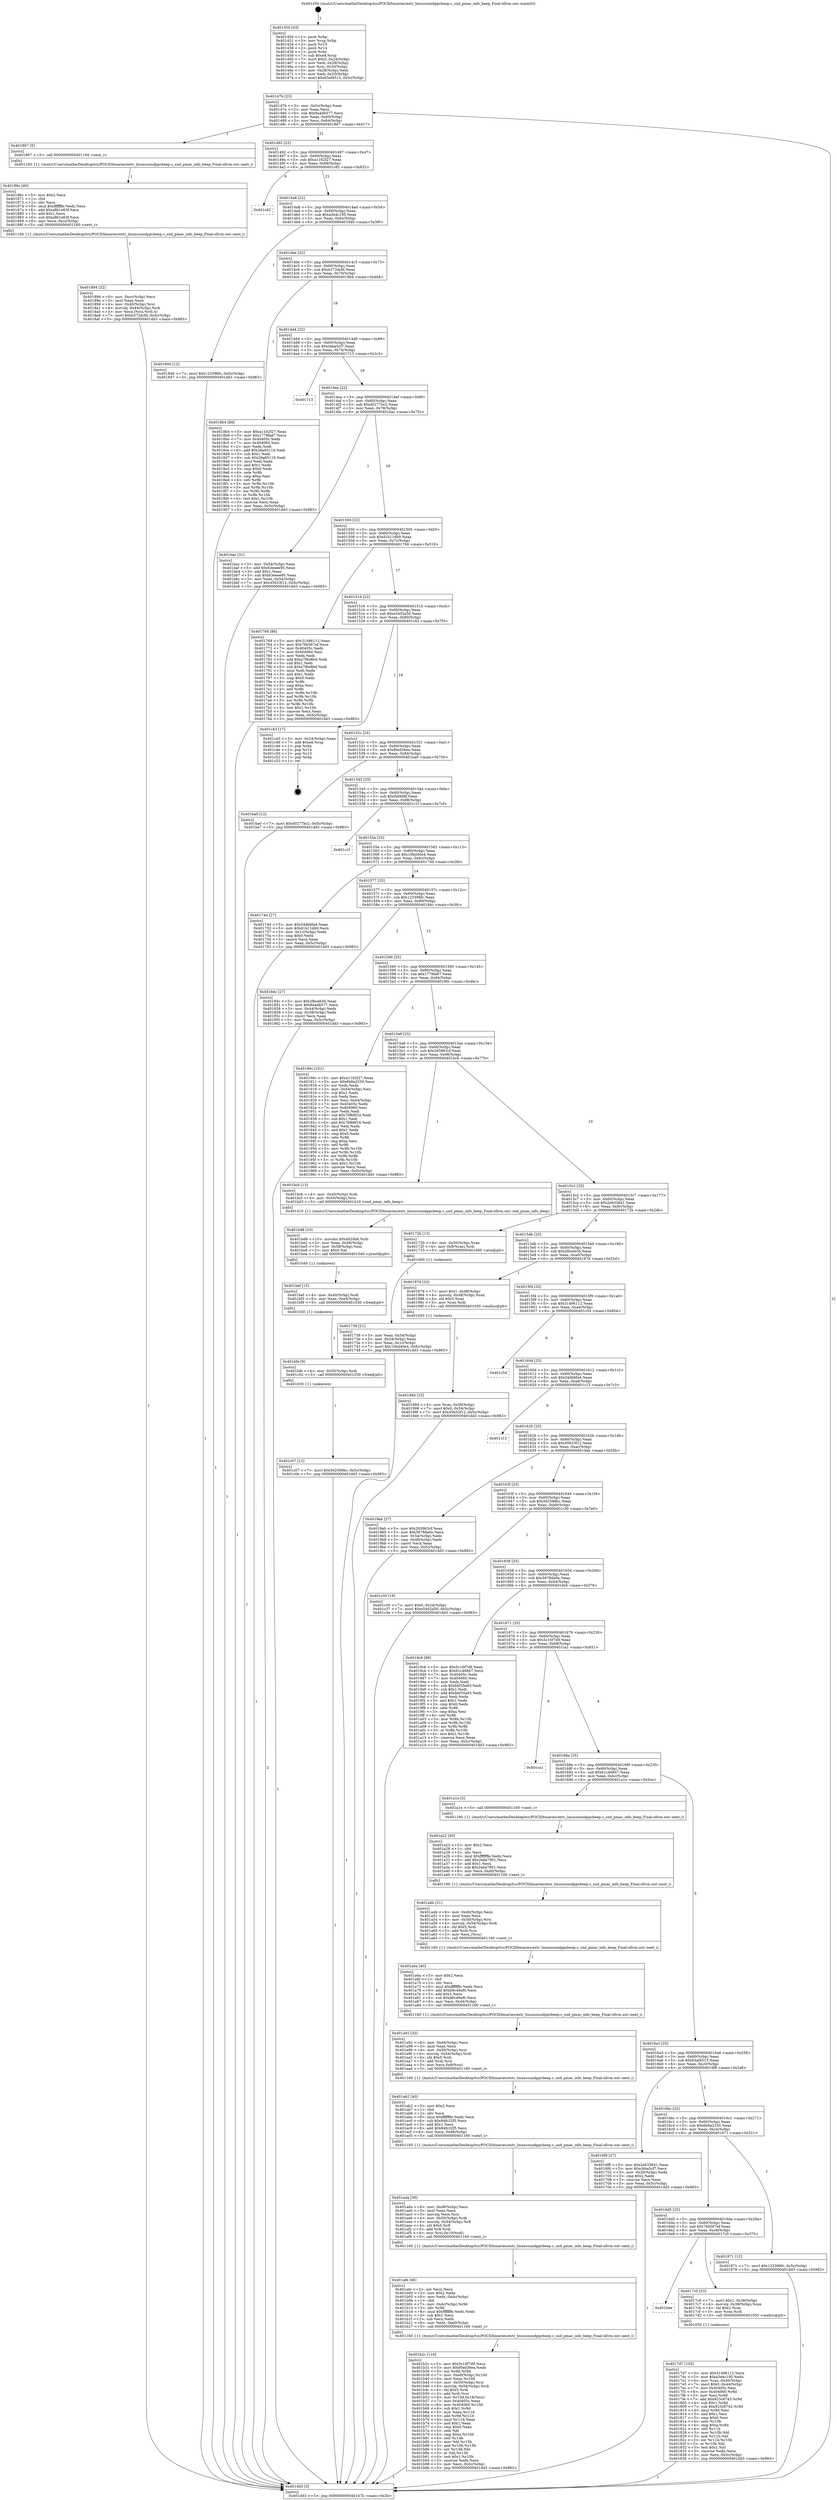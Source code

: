 digraph "0x401450" {
  label = "0x401450 (/mnt/c/Users/mathe/Desktop/tcc/POCII/binaries/extr_linuxsoundppcbeep.c_snd_pmac_info_beep_Final-ollvm.out::main(0))"
  labelloc = "t"
  node[shape=record]

  Entry [label="",width=0.3,height=0.3,shape=circle,fillcolor=black,style=filled]
  "0x40147b" [label="{
     0x40147b [23]\l
     | [instrs]\l
     &nbsp;&nbsp;0x40147b \<+3\>: mov -0x5c(%rbp),%eax\l
     &nbsp;&nbsp;0x40147e \<+2\>: mov %eax,%ecx\l
     &nbsp;&nbsp;0x401480 \<+6\>: sub $0x9a4db577,%ecx\l
     &nbsp;&nbsp;0x401486 \<+3\>: mov %eax,-0x60(%rbp)\l
     &nbsp;&nbsp;0x401489 \<+3\>: mov %ecx,-0x64(%rbp)\l
     &nbsp;&nbsp;0x40148c \<+6\>: je 0000000000401867 \<main+0x417\>\l
  }"]
  "0x401867" [label="{
     0x401867 [5]\l
     | [instrs]\l
     &nbsp;&nbsp;0x401867 \<+5\>: call 0000000000401160 \<next_i\>\l
     | [calls]\l
     &nbsp;&nbsp;0x401160 \{1\} (/mnt/c/Users/mathe/Desktop/tcc/POCII/binaries/extr_linuxsoundppcbeep.c_snd_pmac_info_beep_Final-ollvm.out::next_i)\l
  }"]
  "0x401492" [label="{
     0x401492 [22]\l
     | [instrs]\l
     &nbsp;&nbsp;0x401492 \<+5\>: jmp 0000000000401497 \<main+0x47\>\l
     &nbsp;&nbsp;0x401497 \<+3\>: mov -0x60(%rbp),%eax\l
     &nbsp;&nbsp;0x40149a \<+5\>: sub $0xa1162f27,%eax\l
     &nbsp;&nbsp;0x40149f \<+3\>: mov %eax,-0x68(%rbp)\l
     &nbsp;&nbsp;0x4014a2 \<+6\>: je 0000000000401c82 \<main+0x832\>\l
  }"]
  Exit [label="",width=0.3,height=0.3,shape=circle,fillcolor=black,style=filled,peripheries=2]
  "0x401c82" [label="{
     0x401c82\l
  }", style=dashed]
  "0x4014a8" [label="{
     0x4014a8 [22]\l
     | [instrs]\l
     &nbsp;&nbsp;0x4014a8 \<+5\>: jmp 00000000004014ad \<main+0x5d\>\l
     &nbsp;&nbsp;0x4014ad \<+3\>: mov -0x60(%rbp),%eax\l
     &nbsp;&nbsp;0x4014b0 \<+5\>: sub $0xa3e4c195,%eax\l
     &nbsp;&nbsp;0x4014b5 \<+3\>: mov %eax,-0x6c(%rbp)\l
     &nbsp;&nbsp;0x4014b8 \<+6\>: je 0000000000401840 \<main+0x3f0\>\l
  }"]
  "0x401c07" [label="{
     0x401c07 [12]\l
     | [instrs]\l
     &nbsp;&nbsp;0x401c07 \<+7\>: movl $0x562568bc,-0x5c(%rbp)\l
     &nbsp;&nbsp;0x401c0e \<+5\>: jmp 0000000000401dd3 \<main+0x983\>\l
  }"]
  "0x401840" [label="{
     0x401840 [12]\l
     | [instrs]\l
     &nbsp;&nbsp;0x401840 \<+7\>: movl $0x123396fc,-0x5c(%rbp)\l
     &nbsp;&nbsp;0x401847 \<+5\>: jmp 0000000000401dd3 \<main+0x983\>\l
  }"]
  "0x4014be" [label="{
     0x4014be [22]\l
     | [instrs]\l
     &nbsp;&nbsp;0x4014be \<+5\>: jmp 00000000004014c3 \<main+0x73\>\l
     &nbsp;&nbsp;0x4014c3 \<+3\>: mov -0x60(%rbp),%eax\l
     &nbsp;&nbsp;0x4014c6 \<+5\>: sub $0xb372dcfd,%eax\l
     &nbsp;&nbsp;0x4014cb \<+3\>: mov %eax,-0x70(%rbp)\l
     &nbsp;&nbsp;0x4014ce \<+6\>: je 00000000004018b4 \<main+0x464\>\l
  }"]
  "0x401bfe" [label="{
     0x401bfe [9]\l
     | [instrs]\l
     &nbsp;&nbsp;0x401bfe \<+4\>: mov -0x50(%rbp),%rdi\l
     &nbsp;&nbsp;0x401c02 \<+5\>: call 0000000000401030 \<free@plt\>\l
     | [calls]\l
     &nbsp;&nbsp;0x401030 \{1\} (unknown)\l
  }"]
  "0x4018b4" [label="{
     0x4018b4 [88]\l
     | [instrs]\l
     &nbsp;&nbsp;0x4018b4 \<+5\>: mov $0xa1162f27,%eax\l
     &nbsp;&nbsp;0x4018b9 \<+5\>: mov $0x1778fa67,%ecx\l
     &nbsp;&nbsp;0x4018be \<+7\>: mov 0x40405c,%edx\l
     &nbsp;&nbsp;0x4018c5 \<+7\>: mov 0x404060,%esi\l
     &nbsp;&nbsp;0x4018cc \<+2\>: mov %edx,%edi\l
     &nbsp;&nbsp;0x4018ce \<+6\>: add $0x28a65119,%edi\l
     &nbsp;&nbsp;0x4018d4 \<+3\>: sub $0x1,%edi\l
     &nbsp;&nbsp;0x4018d7 \<+6\>: sub $0x28a65119,%edi\l
     &nbsp;&nbsp;0x4018dd \<+3\>: imul %edi,%edx\l
     &nbsp;&nbsp;0x4018e0 \<+3\>: and $0x1,%edx\l
     &nbsp;&nbsp;0x4018e3 \<+3\>: cmp $0x0,%edx\l
     &nbsp;&nbsp;0x4018e6 \<+4\>: sete %r8b\l
     &nbsp;&nbsp;0x4018ea \<+3\>: cmp $0xa,%esi\l
     &nbsp;&nbsp;0x4018ed \<+4\>: setl %r9b\l
     &nbsp;&nbsp;0x4018f1 \<+3\>: mov %r8b,%r10b\l
     &nbsp;&nbsp;0x4018f4 \<+3\>: and %r9b,%r10b\l
     &nbsp;&nbsp;0x4018f7 \<+3\>: xor %r9b,%r8b\l
     &nbsp;&nbsp;0x4018fa \<+3\>: or %r8b,%r10b\l
     &nbsp;&nbsp;0x4018fd \<+4\>: test $0x1,%r10b\l
     &nbsp;&nbsp;0x401901 \<+3\>: cmovne %ecx,%eax\l
     &nbsp;&nbsp;0x401904 \<+3\>: mov %eax,-0x5c(%rbp)\l
     &nbsp;&nbsp;0x401907 \<+5\>: jmp 0000000000401dd3 \<main+0x983\>\l
  }"]
  "0x4014d4" [label="{
     0x4014d4 [22]\l
     | [instrs]\l
     &nbsp;&nbsp;0x4014d4 \<+5\>: jmp 00000000004014d9 \<main+0x89\>\l
     &nbsp;&nbsp;0x4014d9 \<+3\>: mov -0x60(%rbp),%eax\l
     &nbsp;&nbsp;0x4014dc \<+5\>: sub $0xcbba5cf7,%eax\l
     &nbsp;&nbsp;0x4014e1 \<+3\>: mov %eax,-0x74(%rbp)\l
     &nbsp;&nbsp;0x4014e4 \<+6\>: je 0000000000401713 \<main+0x2c3\>\l
  }"]
  "0x401bef" [label="{
     0x401bef [15]\l
     | [instrs]\l
     &nbsp;&nbsp;0x401bef \<+4\>: mov -0x40(%rbp),%rdi\l
     &nbsp;&nbsp;0x401bf3 \<+6\>: mov %eax,-0xe4(%rbp)\l
     &nbsp;&nbsp;0x401bf9 \<+5\>: call 0000000000401030 \<free@plt\>\l
     | [calls]\l
     &nbsp;&nbsp;0x401030 \{1\} (unknown)\l
  }"]
  "0x401713" [label="{
     0x401713\l
  }", style=dashed]
  "0x4014ea" [label="{
     0x4014ea [22]\l
     | [instrs]\l
     &nbsp;&nbsp;0x4014ea \<+5\>: jmp 00000000004014ef \<main+0x9f\>\l
     &nbsp;&nbsp;0x4014ef \<+3\>: mov -0x60(%rbp),%eax\l
     &nbsp;&nbsp;0x4014f2 \<+5\>: sub $0xd0277bc2,%eax\l
     &nbsp;&nbsp;0x4014f7 \<+3\>: mov %eax,-0x78(%rbp)\l
     &nbsp;&nbsp;0x4014fa \<+6\>: je 0000000000401bac \<main+0x75c\>\l
  }"]
  "0x401bd8" [label="{
     0x401bd8 [23]\l
     | [instrs]\l
     &nbsp;&nbsp;0x401bd8 \<+10\>: movabs $0x4020b6,%rdi\l
     &nbsp;&nbsp;0x401be2 \<+3\>: mov %eax,-0x58(%rbp)\l
     &nbsp;&nbsp;0x401be5 \<+3\>: mov -0x58(%rbp),%esi\l
     &nbsp;&nbsp;0x401be8 \<+2\>: mov $0x0,%al\l
     &nbsp;&nbsp;0x401bea \<+5\>: call 0000000000401040 \<printf@plt\>\l
     | [calls]\l
     &nbsp;&nbsp;0x401040 \{1\} (unknown)\l
  }"]
  "0x401bac" [label="{
     0x401bac [31]\l
     | [instrs]\l
     &nbsp;&nbsp;0x401bac \<+3\>: mov -0x54(%rbp),%eax\l
     &nbsp;&nbsp;0x401baf \<+5\>: add $0x63eeee95,%eax\l
     &nbsp;&nbsp;0x401bb4 \<+3\>: add $0x1,%eax\l
     &nbsp;&nbsp;0x401bb7 \<+5\>: sub $0x63eeee95,%eax\l
     &nbsp;&nbsp;0x401bbc \<+3\>: mov %eax,-0x54(%rbp)\l
     &nbsp;&nbsp;0x401bbf \<+7\>: movl $0x45633f12,-0x5c(%rbp)\l
     &nbsp;&nbsp;0x401bc6 \<+5\>: jmp 0000000000401dd3 \<main+0x983\>\l
  }"]
  "0x401500" [label="{
     0x401500 [22]\l
     | [instrs]\l
     &nbsp;&nbsp;0x401500 \<+5\>: jmp 0000000000401505 \<main+0xb5\>\l
     &nbsp;&nbsp;0x401505 \<+3\>: mov -0x60(%rbp),%eax\l
     &nbsp;&nbsp;0x401508 \<+5\>: sub $0xd1b11db9,%eax\l
     &nbsp;&nbsp;0x40150d \<+3\>: mov %eax,-0x7c(%rbp)\l
     &nbsp;&nbsp;0x401510 \<+6\>: je 0000000000401768 \<main+0x318\>\l
  }"]
  "0x401b2c" [label="{
     0x401b2c [116]\l
     | [instrs]\l
     &nbsp;&nbsp;0x401b2c \<+5\>: mov $0x5c16f7d9,%ecx\l
     &nbsp;&nbsp;0x401b31 \<+5\>: mov $0xf0ed36ea,%edx\l
     &nbsp;&nbsp;0x401b36 \<+3\>: xor %r9d,%r9d\l
     &nbsp;&nbsp;0x401b39 \<+7\>: mov -0xe0(%rbp),%r10d\l
     &nbsp;&nbsp;0x401b40 \<+4\>: imul %eax,%r10d\l
     &nbsp;&nbsp;0x401b44 \<+4\>: mov -0x50(%rbp),%rsi\l
     &nbsp;&nbsp;0x401b48 \<+4\>: movslq -0x54(%rbp),%rdi\l
     &nbsp;&nbsp;0x401b4c \<+4\>: shl $0x5,%rdi\l
     &nbsp;&nbsp;0x401b50 \<+3\>: add %rdi,%rsi\l
     &nbsp;&nbsp;0x401b53 \<+4\>: mov %r10d,0x18(%rsi)\l
     &nbsp;&nbsp;0x401b57 \<+7\>: mov 0x40405c,%eax\l
     &nbsp;&nbsp;0x401b5e \<+8\>: mov 0x404060,%r10d\l
     &nbsp;&nbsp;0x401b66 \<+4\>: sub $0x1,%r9d\l
     &nbsp;&nbsp;0x401b6a \<+3\>: mov %eax,%r11d\l
     &nbsp;&nbsp;0x401b6d \<+3\>: add %r9d,%r11d\l
     &nbsp;&nbsp;0x401b70 \<+4\>: imul %r11d,%eax\l
     &nbsp;&nbsp;0x401b74 \<+3\>: and $0x1,%eax\l
     &nbsp;&nbsp;0x401b77 \<+3\>: cmp $0x0,%eax\l
     &nbsp;&nbsp;0x401b7a \<+3\>: sete %bl\l
     &nbsp;&nbsp;0x401b7d \<+4\>: cmp $0xa,%r10d\l
     &nbsp;&nbsp;0x401b81 \<+4\>: setl %r14b\l
     &nbsp;&nbsp;0x401b85 \<+3\>: mov %bl,%r15b\l
     &nbsp;&nbsp;0x401b88 \<+3\>: and %r14b,%r15b\l
     &nbsp;&nbsp;0x401b8b \<+3\>: xor %r14b,%bl\l
     &nbsp;&nbsp;0x401b8e \<+3\>: or %bl,%r15b\l
     &nbsp;&nbsp;0x401b91 \<+4\>: test $0x1,%r15b\l
     &nbsp;&nbsp;0x401b95 \<+3\>: cmovne %edx,%ecx\l
     &nbsp;&nbsp;0x401b98 \<+3\>: mov %ecx,-0x5c(%rbp)\l
     &nbsp;&nbsp;0x401b9b \<+5\>: jmp 0000000000401dd3 \<main+0x983\>\l
  }"]
  "0x401768" [label="{
     0x401768 [88]\l
     | [instrs]\l
     &nbsp;&nbsp;0x401768 \<+5\>: mov $0x31496112,%eax\l
     &nbsp;&nbsp;0x40176d \<+5\>: mov $0x76b567ef,%ecx\l
     &nbsp;&nbsp;0x401772 \<+7\>: mov 0x40405c,%edx\l
     &nbsp;&nbsp;0x401779 \<+7\>: mov 0x404060,%esi\l
     &nbsp;&nbsp;0x401780 \<+2\>: mov %edx,%edi\l
     &nbsp;&nbsp;0x401782 \<+6\>: add $0xa7f6e8bd,%edi\l
     &nbsp;&nbsp;0x401788 \<+3\>: sub $0x1,%edi\l
     &nbsp;&nbsp;0x40178b \<+6\>: sub $0xa7f6e8bd,%edi\l
     &nbsp;&nbsp;0x401791 \<+3\>: imul %edi,%edx\l
     &nbsp;&nbsp;0x401794 \<+3\>: and $0x1,%edx\l
     &nbsp;&nbsp;0x401797 \<+3\>: cmp $0x0,%edx\l
     &nbsp;&nbsp;0x40179a \<+4\>: sete %r8b\l
     &nbsp;&nbsp;0x40179e \<+3\>: cmp $0xa,%esi\l
     &nbsp;&nbsp;0x4017a1 \<+4\>: setl %r9b\l
     &nbsp;&nbsp;0x4017a5 \<+3\>: mov %r8b,%r10b\l
     &nbsp;&nbsp;0x4017a8 \<+3\>: and %r9b,%r10b\l
     &nbsp;&nbsp;0x4017ab \<+3\>: xor %r9b,%r8b\l
     &nbsp;&nbsp;0x4017ae \<+3\>: or %r8b,%r10b\l
     &nbsp;&nbsp;0x4017b1 \<+4\>: test $0x1,%r10b\l
     &nbsp;&nbsp;0x4017b5 \<+3\>: cmovne %ecx,%eax\l
     &nbsp;&nbsp;0x4017b8 \<+3\>: mov %eax,-0x5c(%rbp)\l
     &nbsp;&nbsp;0x4017bb \<+5\>: jmp 0000000000401dd3 \<main+0x983\>\l
  }"]
  "0x401516" [label="{
     0x401516 [22]\l
     | [instrs]\l
     &nbsp;&nbsp;0x401516 \<+5\>: jmp 000000000040151b \<main+0xcb\>\l
     &nbsp;&nbsp;0x40151b \<+3\>: mov -0x60(%rbp),%eax\l
     &nbsp;&nbsp;0x40151e \<+5\>: sub $0xe5402a50,%eax\l
     &nbsp;&nbsp;0x401523 \<+3\>: mov %eax,-0x80(%rbp)\l
     &nbsp;&nbsp;0x401526 \<+6\>: je 0000000000401c43 \<main+0x7f3\>\l
  }"]
  "0x401afe" [label="{
     0x401afe [46]\l
     | [instrs]\l
     &nbsp;&nbsp;0x401afe \<+2\>: xor %ecx,%ecx\l
     &nbsp;&nbsp;0x401b00 \<+5\>: mov $0x2,%edx\l
     &nbsp;&nbsp;0x401b05 \<+6\>: mov %edx,-0xdc(%rbp)\l
     &nbsp;&nbsp;0x401b0b \<+1\>: cltd\l
     &nbsp;&nbsp;0x401b0c \<+7\>: mov -0xdc(%rbp),%r9d\l
     &nbsp;&nbsp;0x401b13 \<+3\>: idiv %r9d\l
     &nbsp;&nbsp;0x401b16 \<+6\>: imul $0xfffffffe,%edx,%edx\l
     &nbsp;&nbsp;0x401b1c \<+3\>: sub $0x1,%ecx\l
     &nbsp;&nbsp;0x401b1f \<+2\>: sub %ecx,%edx\l
     &nbsp;&nbsp;0x401b21 \<+6\>: mov %edx,-0xe0(%rbp)\l
     &nbsp;&nbsp;0x401b27 \<+5\>: call 0000000000401160 \<next_i\>\l
     | [calls]\l
     &nbsp;&nbsp;0x401160 \{1\} (/mnt/c/Users/mathe/Desktop/tcc/POCII/binaries/extr_linuxsoundppcbeep.c_snd_pmac_info_beep_Final-ollvm.out::next_i)\l
  }"]
  "0x401c43" [label="{
     0x401c43 [17]\l
     | [instrs]\l
     &nbsp;&nbsp;0x401c43 \<+3\>: mov -0x24(%rbp),%eax\l
     &nbsp;&nbsp;0x401c46 \<+7\>: add $0xe8,%rsp\l
     &nbsp;&nbsp;0x401c4d \<+1\>: pop %rbx\l
     &nbsp;&nbsp;0x401c4e \<+2\>: pop %r14\l
     &nbsp;&nbsp;0x401c50 \<+2\>: pop %r15\l
     &nbsp;&nbsp;0x401c52 \<+1\>: pop %rbp\l
     &nbsp;&nbsp;0x401c53 \<+1\>: ret\l
  }"]
  "0x40152c" [label="{
     0x40152c [25]\l
     | [instrs]\l
     &nbsp;&nbsp;0x40152c \<+5\>: jmp 0000000000401531 \<main+0xe1\>\l
     &nbsp;&nbsp;0x401531 \<+3\>: mov -0x60(%rbp),%eax\l
     &nbsp;&nbsp;0x401534 \<+5\>: sub $0xf0ed36ea,%eax\l
     &nbsp;&nbsp;0x401539 \<+6\>: mov %eax,-0x84(%rbp)\l
     &nbsp;&nbsp;0x40153f \<+6\>: je 0000000000401ba0 \<main+0x750\>\l
  }"]
  "0x401ada" [label="{
     0x401ada [36]\l
     | [instrs]\l
     &nbsp;&nbsp;0x401ada \<+6\>: mov -0xd8(%rbp),%ecx\l
     &nbsp;&nbsp;0x401ae0 \<+3\>: imul %eax,%ecx\l
     &nbsp;&nbsp;0x401ae3 \<+3\>: movslq %ecx,%rsi\l
     &nbsp;&nbsp;0x401ae6 \<+4\>: mov -0x50(%rbp),%rdi\l
     &nbsp;&nbsp;0x401aea \<+4\>: movslq -0x54(%rbp),%r8\l
     &nbsp;&nbsp;0x401aee \<+4\>: shl $0x5,%r8\l
     &nbsp;&nbsp;0x401af2 \<+3\>: add %r8,%rdi\l
     &nbsp;&nbsp;0x401af5 \<+4\>: mov %rsi,0x10(%rdi)\l
     &nbsp;&nbsp;0x401af9 \<+5\>: call 0000000000401160 \<next_i\>\l
     | [calls]\l
     &nbsp;&nbsp;0x401160 \{1\} (/mnt/c/Users/mathe/Desktop/tcc/POCII/binaries/extr_linuxsoundppcbeep.c_snd_pmac_info_beep_Final-ollvm.out::next_i)\l
  }"]
  "0x401ba0" [label="{
     0x401ba0 [12]\l
     | [instrs]\l
     &nbsp;&nbsp;0x401ba0 \<+7\>: movl $0xd0277bc2,-0x5c(%rbp)\l
     &nbsp;&nbsp;0x401ba7 \<+5\>: jmp 0000000000401dd3 \<main+0x983\>\l
  }"]
  "0x401545" [label="{
     0x401545 [25]\l
     | [instrs]\l
     &nbsp;&nbsp;0x401545 \<+5\>: jmp 000000000040154a \<main+0xfa\>\l
     &nbsp;&nbsp;0x40154a \<+3\>: mov -0x60(%rbp),%eax\l
     &nbsp;&nbsp;0x40154d \<+5\>: sub $0xfb6fd8f,%eax\l
     &nbsp;&nbsp;0x401552 \<+6\>: mov %eax,-0x88(%rbp)\l
     &nbsp;&nbsp;0x401558 \<+6\>: je 0000000000401c1f \<main+0x7cf\>\l
  }"]
  "0x401ab2" [label="{
     0x401ab2 [40]\l
     | [instrs]\l
     &nbsp;&nbsp;0x401ab2 \<+5\>: mov $0x2,%ecx\l
     &nbsp;&nbsp;0x401ab7 \<+1\>: cltd\l
     &nbsp;&nbsp;0x401ab8 \<+2\>: idiv %ecx\l
     &nbsp;&nbsp;0x401aba \<+6\>: imul $0xfffffffe,%edx,%ecx\l
     &nbsp;&nbsp;0x401ac0 \<+6\>: sub $0x84fc32f5,%ecx\l
     &nbsp;&nbsp;0x401ac6 \<+3\>: add $0x1,%ecx\l
     &nbsp;&nbsp;0x401ac9 \<+6\>: add $0x84fc32f5,%ecx\l
     &nbsp;&nbsp;0x401acf \<+6\>: mov %ecx,-0xd8(%rbp)\l
     &nbsp;&nbsp;0x401ad5 \<+5\>: call 0000000000401160 \<next_i\>\l
     | [calls]\l
     &nbsp;&nbsp;0x401160 \{1\} (/mnt/c/Users/mathe/Desktop/tcc/POCII/binaries/extr_linuxsoundppcbeep.c_snd_pmac_info_beep_Final-ollvm.out::next_i)\l
  }"]
  "0x401c1f" [label="{
     0x401c1f\l
  }", style=dashed]
  "0x40155e" [label="{
     0x40155e [25]\l
     | [instrs]\l
     &nbsp;&nbsp;0x40155e \<+5\>: jmp 0000000000401563 \<main+0x113\>\l
     &nbsp;&nbsp;0x401563 \<+3\>: mov -0x60(%rbp),%eax\l
     &nbsp;&nbsp;0x401566 \<+5\>: sub $0x10bd40e4,%eax\l
     &nbsp;&nbsp;0x40156b \<+6\>: mov %eax,-0x8c(%rbp)\l
     &nbsp;&nbsp;0x401571 \<+6\>: je 000000000040174d \<main+0x2fd\>\l
  }"]
  "0x401a92" [label="{
     0x401a92 [32]\l
     | [instrs]\l
     &nbsp;&nbsp;0x401a92 \<+6\>: mov -0xd4(%rbp),%ecx\l
     &nbsp;&nbsp;0x401a98 \<+3\>: imul %eax,%ecx\l
     &nbsp;&nbsp;0x401a9b \<+4\>: mov -0x50(%rbp),%rsi\l
     &nbsp;&nbsp;0x401a9f \<+4\>: movslq -0x54(%rbp),%rdi\l
     &nbsp;&nbsp;0x401aa3 \<+4\>: shl $0x5,%rdi\l
     &nbsp;&nbsp;0x401aa7 \<+3\>: add %rdi,%rsi\l
     &nbsp;&nbsp;0x401aaa \<+3\>: mov %ecx,0x8(%rsi)\l
     &nbsp;&nbsp;0x401aad \<+5\>: call 0000000000401160 \<next_i\>\l
     | [calls]\l
     &nbsp;&nbsp;0x401160 \{1\} (/mnt/c/Users/mathe/Desktop/tcc/POCII/binaries/extr_linuxsoundppcbeep.c_snd_pmac_info_beep_Final-ollvm.out::next_i)\l
  }"]
  "0x40174d" [label="{
     0x40174d [27]\l
     | [instrs]\l
     &nbsp;&nbsp;0x40174d \<+5\>: mov $0x34db6fa4,%eax\l
     &nbsp;&nbsp;0x401752 \<+5\>: mov $0xd1b11db9,%ecx\l
     &nbsp;&nbsp;0x401757 \<+3\>: mov -0x1c(%rbp),%edx\l
     &nbsp;&nbsp;0x40175a \<+3\>: cmp $0x0,%edx\l
     &nbsp;&nbsp;0x40175d \<+3\>: cmove %ecx,%eax\l
     &nbsp;&nbsp;0x401760 \<+3\>: mov %eax,-0x5c(%rbp)\l
     &nbsp;&nbsp;0x401763 \<+5\>: jmp 0000000000401dd3 \<main+0x983\>\l
  }"]
  "0x401577" [label="{
     0x401577 [25]\l
     | [instrs]\l
     &nbsp;&nbsp;0x401577 \<+5\>: jmp 000000000040157c \<main+0x12c\>\l
     &nbsp;&nbsp;0x40157c \<+3\>: mov -0x60(%rbp),%eax\l
     &nbsp;&nbsp;0x40157f \<+5\>: sub $0x123396fc,%eax\l
     &nbsp;&nbsp;0x401584 \<+6\>: mov %eax,-0x90(%rbp)\l
     &nbsp;&nbsp;0x40158a \<+6\>: je 000000000040184c \<main+0x3fc\>\l
  }"]
  "0x401a6a" [label="{
     0x401a6a [40]\l
     | [instrs]\l
     &nbsp;&nbsp;0x401a6a \<+5\>: mov $0x2,%ecx\l
     &nbsp;&nbsp;0x401a6f \<+1\>: cltd\l
     &nbsp;&nbsp;0x401a70 \<+2\>: idiv %ecx\l
     &nbsp;&nbsp;0x401a72 \<+6\>: imul $0xfffffffe,%edx,%ecx\l
     &nbsp;&nbsp;0x401a78 \<+6\>: add $0xb6c49af0,%ecx\l
     &nbsp;&nbsp;0x401a7e \<+3\>: add $0x1,%ecx\l
     &nbsp;&nbsp;0x401a81 \<+6\>: sub $0xb6c49af0,%ecx\l
     &nbsp;&nbsp;0x401a87 \<+6\>: mov %ecx,-0xd4(%rbp)\l
     &nbsp;&nbsp;0x401a8d \<+5\>: call 0000000000401160 \<next_i\>\l
     | [calls]\l
     &nbsp;&nbsp;0x401160 \{1\} (/mnt/c/Users/mathe/Desktop/tcc/POCII/binaries/extr_linuxsoundppcbeep.c_snd_pmac_info_beep_Final-ollvm.out::next_i)\l
  }"]
  "0x40184c" [label="{
     0x40184c [27]\l
     | [instrs]\l
     &nbsp;&nbsp;0x40184c \<+5\>: mov $0x2fbceb56,%eax\l
     &nbsp;&nbsp;0x401851 \<+5\>: mov $0x9a4db577,%ecx\l
     &nbsp;&nbsp;0x401856 \<+3\>: mov -0x44(%rbp),%edx\l
     &nbsp;&nbsp;0x401859 \<+3\>: cmp -0x38(%rbp),%edx\l
     &nbsp;&nbsp;0x40185c \<+3\>: cmovl %ecx,%eax\l
     &nbsp;&nbsp;0x40185f \<+3\>: mov %eax,-0x5c(%rbp)\l
     &nbsp;&nbsp;0x401862 \<+5\>: jmp 0000000000401dd3 \<main+0x983\>\l
  }"]
  "0x401590" [label="{
     0x401590 [25]\l
     | [instrs]\l
     &nbsp;&nbsp;0x401590 \<+5\>: jmp 0000000000401595 \<main+0x145\>\l
     &nbsp;&nbsp;0x401595 \<+3\>: mov -0x60(%rbp),%eax\l
     &nbsp;&nbsp;0x401598 \<+5\>: sub $0x1778fa67,%eax\l
     &nbsp;&nbsp;0x40159d \<+6\>: mov %eax,-0x94(%rbp)\l
     &nbsp;&nbsp;0x4015a3 \<+6\>: je 000000000040190c \<main+0x4bc\>\l
  }"]
  "0x401a4b" [label="{
     0x401a4b [31]\l
     | [instrs]\l
     &nbsp;&nbsp;0x401a4b \<+6\>: mov -0xd0(%rbp),%ecx\l
     &nbsp;&nbsp;0x401a51 \<+3\>: imul %eax,%ecx\l
     &nbsp;&nbsp;0x401a54 \<+4\>: mov -0x50(%rbp),%rsi\l
     &nbsp;&nbsp;0x401a58 \<+4\>: movslq -0x54(%rbp),%rdi\l
     &nbsp;&nbsp;0x401a5c \<+4\>: shl $0x5,%rdi\l
     &nbsp;&nbsp;0x401a60 \<+3\>: add %rdi,%rsi\l
     &nbsp;&nbsp;0x401a63 \<+2\>: mov %ecx,(%rsi)\l
     &nbsp;&nbsp;0x401a65 \<+5\>: call 0000000000401160 \<next_i\>\l
     | [calls]\l
     &nbsp;&nbsp;0x401160 \{1\} (/mnt/c/Users/mathe/Desktop/tcc/POCII/binaries/extr_linuxsoundppcbeep.c_snd_pmac_info_beep_Final-ollvm.out::next_i)\l
  }"]
  "0x40190c" [label="{
     0x40190c [101]\l
     | [instrs]\l
     &nbsp;&nbsp;0x40190c \<+5\>: mov $0xa1162f27,%eax\l
     &nbsp;&nbsp;0x401911 \<+5\>: mov $0x6b8a2330,%ecx\l
     &nbsp;&nbsp;0x401916 \<+2\>: xor %edx,%edx\l
     &nbsp;&nbsp;0x401918 \<+3\>: mov -0x44(%rbp),%esi\l
     &nbsp;&nbsp;0x40191b \<+3\>: sub $0x1,%edx\l
     &nbsp;&nbsp;0x40191e \<+2\>: sub %edx,%esi\l
     &nbsp;&nbsp;0x401920 \<+3\>: mov %esi,-0x44(%rbp)\l
     &nbsp;&nbsp;0x401923 \<+7\>: mov 0x40405c,%edx\l
     &nbsp;&nbsp;0x40192a \<+7\>: mov 0x404060,%esi\l
     &nbsp;&nbsp;0x401931 \<+2\>: mov %edx,%edi\l
     &nbsp;&nbsp;0x401933 \<+6\>: sub $0x76f68f16,%edi\l
     &nbsp;&nbsp;0x401939 \<+3\>: sub $0x1,%edi\l
     &nbsp;&nbsp;0x40193c \<+6\>: add $0x76f68f16,%edi\l
     &nbsp;&nbsp;0x401942 \<+3\>: imul %edi,%edx\l
     &nbsp;&nbsp;0x401945 \<+3\>: and $0x1,%edx\l
     &nbsp;&nbsp;0x401948 \<+3\>: cmp $0x0,%edx\l
     &nbsp;&nbsp;0x40194b \<+4\>: sete %r8b\l
     &nbsp;&nbsp;0x40194f \<+3\>: cmp $0xa,%esi\l
     &nbsp;&nbsp;0x401952 \<+4\>: setl %r9b\l
     &nbsp;&nbsp;0x401956 \<+3\>: mov %r8b,%r10b\l
     &nbsp;&nbsp;0x401959 \<+3\>: and %r9b,%r10b\l
     &nbsp;&nbsp;0x40195c \<+3\>: xor %r9b,%r8b\l
     &nbsp;&nbsp;0x40195f \<+3\>: or %r8b,%r10b\l
     &nbsp;&nbsp;0x401962 \<+4\>: test $0x1,%r10b\l
     &nbsp;&nbsp;0x401966 \<+3\>: cmovne %ecx,%eax\l
     &nbsp;&nbsp;0x401969 \<+3\>: mov %eax,-0x5c(%rbp)\l
     &nbsp;&nbsp;0x40196c \<+5\>: jmp 0000000000401dd3 \<main+0x983\>\l
  }"]
  "0x4015a9" [label="{
     0x4015a9 [25]\l
     | [instrs]\l
     &nbsp;&nbsp;0x4015a9 \<+5\>: jmp 00000000004015ae \<main+0x15e\>\l
     &nbsp;&nbsp;0x4015ae \<+3\>: mov -0x60(%rbp),%eax\l
     &nbsp;&nbsp;0x4015b1 \<+5\>: sub $0x263963cf,%eax\l
     &nbsp;&nbsp;0x4015b6 \<+6\>: mov %eax,-0x98(%rbp)\l
     &nbsp;&nbsp;0x4015bc \<+6\>: je 0000000000401bcb \<main+0x77b\>\l
  }"]
  "0x401a23" [label="{
     0x401a23 [40]\l
     | [instrs]\l
     &nbsp;&nbsp;0x401a23 \<+5\>: mov $0x2,%ecx\l
     &nbsp;&nbsp;0x401a28 \<+1\>: cltd\l
     &nbsp;&nbsp;0x401a29 \<+2\>: idiv %ecx\l
     &nbsp;&nbsp;0x401a2b \<+6\>: imul $0xfffffffe,%edx,%ecx\l
     &nbsp;&nbsp;0x401a31 \<+6\>: add $0x2eda7901,%ecx\l
     &nbsp;&nbsp;0x401a37 \<+3\>: add $0x1,%ecx\l
     &nbsp;&nbsp;0x401a3a \<+6\>: sub $0x2eda7901,%ecx\l
     &nbsp;&nbsp;0x401a40 \<+6\>: mov %ecx,-0xd0(%rbp)\l
     &nbsp;&nbsp;0x401a46 \<+5\>: call 0000000000401160 \<next_i\>\l
     | [calls]\l
     &nbsp;&nbsp;0x401160 \{1\} (/mnt/c/Users/mathe/Desktop/tcc/POCII/binaries/extr_linuxsoundppcbeep.c_snd_pmac_info_beep_Final-ollvm.out::next_i)\l
  }"]
  "0x401bcb" [label="{
     0x401bcb [13]\l
     | [instrs]\l
     &nbsp;&nbsp;0x401bcb \<+4\>: mov -0x40(%rbp),%rdi\l
     &nbsp;&nbsp;0x401bcf \<+4\>: mov -0x50(%rbp),%rsi\l
     &nbsp;&nbsp;0x401bd3 \<+5\>: call 0000000000401410 \<snd_pmac_info_beep\>\l
     | [calls]\l
     &nbsp;&nbsp;0x401410 \{1\} (/mnt/c/Users/mathe/Desktop/tcc/POCII/binaries/extr_linuxsoundppcbeep.c_snd_pmac_info_beep_Final-ollvm.out::snd_pmac_info_beep)\l
  }"]
  "0x4015c2" [label="{
     0x4015c2 [25]\l
     | [instrs]\l
     &nbsp;&nbsp;0x4015c2 \<+5\>: jmp 00000000004015c7 \<main+0x177\>\l
     &nbsp;&nbsp;0x4015c7 \<+3\>: mov -0x60(%rbp),%eax\l
     &nbsp;&nbsp;0x4015ca \<+5\>: sub $0x2e633641,%eax\l
     &nbsp;&nbsp;0x4015cf \<+6\>: mov %eax,-0x9c(%rbp)\l
     &nbsp;&nbsp;0x4015d5 \<+6\>: je 000000000040172b \<main+0x2db\>\l
  }"]
  "0x401994" [label="{
     0x401994 [23]\l
     | [instrs]\l
     &nbsp;&nbsp;0x401994 \<+4\>: mov %rax,-0x50(%rbp)\l
     &nbsp;&nbsp;0x401998 \<+7\>: movl $0x0,-0x54(%rbp)\l
     &nbsp;&nbsp;0x40199f \<+7\>: movl $0x45633f12,-0x5c(%rbp)\l
     &nbsp;&nbsp;0x4019a6 \<+5\>: jmp 0000000000401dd3 \<main+0x983\>\l
  }"]
  "0x40172b" [label="{
     0x40172b [13]\l
     | [instrs]\l
     &nbsp;&nbsp;0x40172b \<+4\>: mov -0x30(%rbp),%rax\l
     &nbsp;&nbsp;0x40172f \<+4\>: mov 0x8(%rax),%rdi\l
     &nbsp;&nbsp;0x401733 \<+5\>: call 0000000000401060 \<atoi@plt\>\l
     | [calls]\l
     &nbsp;&nbsp;0x401060 \{1\} (unknown)\l
  }"]
  "0x4015db" [label="{
     0x4015db [25]\l
     | [instrs]\l
     &nbsp;&nbsp;0x4015db \<+5\>: jmp 00000000004015e0 \<main+0x190\>\l
     &nbsp;&nbsp;0x4015e0 \<+3\>: mov -0x60(%rbp),%eax\l
     &nbsp;&nbsp;0x4015e3 \<+5\>: sub $0x2fbceb56,%eax\l
     &nbsp;&nbsp;0x4015e8 \<+6\>: mov %eax,-0xa0(%rbp)\l
     &nbsp;&nbsp;0x4015ee \<+6\>: je 000000000040197d \<main+0x52d\>\l
  }"]
  "0x401894" [label="{
     0x401894 [32]\l
     | [instrs]\l
     &nbsp;&nbsp;0x401894 \<+6\>: mov -0xcc(%rbp),%ecx\l
     &nbsp;&nbsp;0x40189a \<+3\>: imul %eax,%ecx\l
     &nbsp;&nbsp;0x40189d \<+4\>: mov -0x40(%rbp),%rsi\l
     &nbsp;&nbsp;0x4018a1 \<+4\>: movslq -0x44(%rbp),%rdi\l
     &nbsp;&nbsp;0x4018a5 \<+3\>: mov %ecx,(%rsi,%rdi,4)\l
     &nbsp;&nbsp;0x4018a8 \<+7\>: movl $0xb372dcfd,-0x5c(%rbp)\l
     &nbsp;&nbsp;0x4018af \<+5\>: jmp 0000000000401dd3 \<main+0x983\>\l
  }"]
  "0x40197d" [label="{
     0x40197d [23]\l
     | [instrs]\l
     &nbsp;&nbsp;0x40197d \<+7\>: movl $0x1,-0x48(%rbp)\l
     &nbsp;&nbsp;0x401984 \<+4\>: movslq -0x48(%rbp),%rax\l
     &nbsp;&nbsp;0x401988 \<+4\>: shl $0x5,%rax\l
     &nbsp;&nbsp;0x40198c \<+3\>: mov %rax,%rdi\l
     &nbsp;&nbsp;0x40198f \<+5\>: call 0000000000401050 \<malloc@plt\>\l
     | [calls]\l
     &nbsp;&nbsp;0x401050 \{1\} (unknown)\l
  }"]
  "0x4015f4" [label="{
     0x4015f4 [25]\l
     | [instrs]\l
     &nbsp;&nbsp;0x4015f4 \<+5\>: jmp 00000000004015f9 \<main+0x1a9\>\l
     &nbsp;&nbsp;0x4015f9 \<+3\>: mov -0x60(%rbp),%eax\l
     &nbsp;&nbsp;0x4015fc \<+5\>: sub $0x31496112,%eax\l
     &nbsp;&nbsp;0x401601 \<+6\>: mov %eax,-0xa4(%rbp)\l
     &nbsp;&nbsp;0x401607 \<+6\>: je 0000000000401c54 \<main+0x804\>\l
  }"]
  "0x40186c" [label="{
     0x40186c [40]\l
     | [instrs]\l
     &nbsp;&nbsp;0x40186c \<+5\>: mov $0x2,%ecx\l
     &nbsp;&nbsp;0x401871 \<+1\>: cltd\l
     &nbsp;&nbsp;0x401872 \<+2\>: idiv %ecx\l
     &nbsp;&nbsp;0x401874 \<+6\>: imul $0xfffffffe,%edx,%ecx\l
     &nbsp;&nbsp;0x40187a \<+6\>: add $0xa8b1e63f,%ecx\l
     &nbsp;&nbsp;0x401880 \<+3\>: add $0x1,%ecx\l
     &nbsp;&nbsp;0x401883 \<+6\>: sub $0xa8b1e63f,%ecx\l
     &nbsp;&nbsp;0x401889 \<+6\>: mov %ecx,-0xcc(%rbp)\l
     &nbsp;&nbsp;0x40188f \<+5\>: call 0000000000401160 \<next_i\>\l
     | [calls]\l
     &nbsp;&nbsp;0x401160 \{1\} (/mnt/c/Users/mathe/Desktop/tcc/POCII/binaries/extr_linuxsoundppcbeep.c_snd_pmac_info_beep_Final-ollvm.out::next_i)\l
  }"]
  "0x401c54" [label="{
     0x401c54\l
  }", style=dashed]
  "0x40160d" [label="{
     0x40160d [25]\l
     | [instrs]\l
     &nbsp;&nbsp;0x40160d \<+5\>: jmp 0000000000401612 \<main+0x1c2\>\l
     &nbsp;&nbsp;0x401612 \<+3\>: mov -0x60(%rbp),%eax\l
     &nbsp;&nbsp;0x401615 \<+5\>: sub $0x34db6fa4,%eax\l
     &nbsp;&nbsp;0x40161a \<+6\>: mov %eax,-0xa8(%rbp)\l
     &nbsp;&nbsp;0x401620 \<+6\>: je 0000000000401c13 \<main+0x7c3\>\l
  }"]
  "0x4017d7" [label="{
     0x4017d7 [105]\l
     | [instrs]\l
     &nbsp;&nbsp;0x4017d7 \<+5\>: mov $0x31496112,%ecx\l
     &nbsp;&nbsp;0x4017dc \<+5\>: mov $0xa3e4c195,%edx\l
     &nbsp;&nbsp;0x4017e1 \<+4\>: mov %rax,-0x40(%rbp)\l
     &nbsp;&nbsp;0x4017e5 \<+7\>: movl $0x0,-0x44(%rbp)\l
     &nbsp;&nbsp;0x4017ec \<+7\>: mov 0x40405c,%esi\l
     &nbsp;&nbsp;0x4017f3 \<+8\>: mov 0x404060,%r8d\l
     &nbsp;&nbsp;0x4017fb \<+3\>: mov %esi,%r9d\l
     &nbsp;&nbsp;0x4017fe \<+7\>: add $0x923c8743,%r9d\l
     &nbsp;&nbsp;0x401805 \<+4\>: sub $0x1,%r9d\l
     &nbsp;&nbsp;0x401809 \<+7\>: sub $0x923c8743,%r9d\l
     &nbsp;&nbsp;0x401810 \<+4\>: imul %r9d,%esi\l
     &nbsp;&nbsp;0x401814 \<+3\>: and $0x1,%esi\l
     &nbsp;&nbsp;0x401817 \<+3\>: cmp $0x0,%esi\l
     &nbsp;&nbsp;0x40181a \<+4\>: sete %r10b\l
     &nbsp;&nbsp;0x40181e \<+4\>: cmp $0xa,%r8d\l
     &nbsp;&nbsp;0x401822 \<+4\>: setl %r11b\l
     &nbsp;&nbsp;0x401826 \<+3\>: mov %r10b,%bl\l
     &nbsp;&nbsp;0x401829 \<+3\>: and %r11b,%bl\l
     &nbsp;&nbsp;0x40182c \<+3\>: xor %r11b,%r10b\l
     &nbsp;&nbsp;0x40182f \<+3\>: or %r10b,%bl\l
     &nbsp;&nbsp;0x401832 \<+3\>: test $0x1,%bl\l
     &nbsp;&nbsp;0x401835 \<+3\>: cmovne %edx,%ecx\l
     &nbsp;&nbsp;0x401838 \<+3\>: mov %ecx,-0x5c(%rbp)\l
     &nbsp;&nbsp;0x40183b \<+5\>: jmp 0000000000401dd3 \<main+0x983\>\l
  }"]
  "0x401c13" [label="{
     0x401c13\l
  }", style=dashed]
  "0x401626" [label="{
     0x401626 [25]\l
     | [instrs]\l
     &nbsp;&nbsp;0x401626 \<+5\>: jmp 000000000040162b \<main+0x1db\>\l
     &nbsp;&nbsp;0x40162b \<+3\>: mov -0x60(%rbp),%eax\l
     &nbsp;&nbsp;0x40162e \<+5\>: sub $0x45633f12,%eax\l
     &nbsp;&nbsp;0x401633 \<+6\>: mov %eax,-0xac(%rbp)\l
     &nbsp;&nbsp;0x401639 \<+6\>: je 00000000004019ab \<main+0x55b\>\l
  }"]
  "0x4016ee" [label="{
     0x4016ee\l
  }", style=dashed]
  "0x4019ab" [label="{
     0x4019ab [27]\l
     | [instrs]\l
     &nbsp;&nbsp;0x4019ab \<+5\>: mov $0x263963cf,%eax\l
     &nbsp;&nbsp;0x4019b0 \<+5\>: mov $0x5678da0e,%ecx\l
     &nbsp;&nbsp;0x4019b5 \<+3\>: mov -0x54(%rbp),%edx\l
     &nbsp;&nbsp;0x4019b8 \<+3\>: cmp -0x48(%rbp),%edx\l
     &nbsp;&nbsp;0x4019bb \<+3\>: cmovl %ecx,%eax\l
     &nbsp;&nbsp;0x4019be \<+3\>: mov %eax,-0x5c(%rbp)\l
     &nbsp;&nbsp;0x4019c1 \<+5\>: jmp 0000000000401dd3 \<main+0x983\>\l
  }"]
  "0x40163f" [label="{
     0x40163f [25]\l
     | [instrs]\l
     &nbsp;&nbsp;0x40163f \<+5\>: jmp 0000000000401644 \<main+0x1f4\>\l
     &nbsp;&nbsp;0x401644 \<+3\>: mov -0x60(%rbp),%eax\l
     &nbsp;&nbsp;0x401647 \<+5\>: sub $0x562568bc,%eax\l
     &nbsp;&nbsp;0x40164c \<+6\>: mov %eax,-0xb0(%rbp)\l
     &nbsp;&nbsp;0x401652 \<+6\>: je 0000000000401c30 \<main+0x7e0\>\l
  }"]
  "0x4017c0" [label="{
     0x4017c0 [23]\l
     | [instrs]\l
     &nbsp;&nbsp;0x4017c0 \<+7\>: movl $0x1,-0x38(%rbp)\l
     &nbsp;&nbsp;0x4017c7 \<+4\>: movslq -0x38(%rbp),%rax\l
     &nbsp;&nbsp;0x4017cb \<+4\>: shl $0x2,%rax\l
     &nbsp;&nbsp;0x4017cf \<+3\>: mov %rax,%rdi\l
     &nbsp;&nbsp;0x4017d2 \<+5\>: call 0000000000401050 \<malloc@plt\>\l
     | [calls]\l
     &nbsp;&nbsp;0x401050 \{1\} (unknown)\l
  }"]
  "0x401c30" [label="{
     0x401c30 [19]\l
     | [instrs]\l
     &nbsp;&nbsp;0x401c30 \<+7\>: movl $0x0,-0x24(%rbp)\l
     &nbsp;&nbsp;0x401c37 \<+7\>: movl $0xe5402a50,-0x5c(%rbp)\l
     &nbsp;&nbsp;0x401c3e \<+5\>: jmp 0000000000401dd3 \<main+0x983\>\l
  }"]
  "0x401658" [label="{
     0x401658 [25]\l
     | [instrs]\l
     &nbsp;&nbsp;0x401658 \<+5\>: jmp 000000000040165d \<main+0x20d\>\l
     &nbsp;&nbsp;0x40165d \<+3\>: mov -0x60(%rbp),%eax\l
     &nbsp;&nbsp;0x401660 \<+5\>: sub $0x5678da0e,%eax\l
     &nbsp;&nbsp;0x401665 \<+6\>: mov %eax,-0xb4(%rbp)\l
     &nbsp;&nbsp;0x40166b \<+6\>: je 00000000004019c6 \<main+0x576\>\l
  }"]
  "0x4016d5" [label="{
     0x4016d5 [25]\l
     | [instrs]\l
     &nbsp;&nbsp;0x4016d5 \<+5\>: jmp 00000000004016da \<main+0x28a\>\l
     &nbsp;&nbsp;0x4016da \<+3\>: mov -0x60(%rbp),%eax\l
     &nbsp;&nbsp;0x4016dd \<+5\>: sub $0x76b567ef,%eax\l
     &nbsp;&nbsp;0x4016e2 \<+6\>: mov %eax,-0xc8(%rbp)\l
     &nbsp;&nbsp;0x4016e8 \<+6\>: je 00000000004017c0 \<main+0x370\>\l
  }"]
  "0x4019c6" [label="{
     0x4019c6 [88]\l
     | [instrs]\l
     &nbsp;&nbsp;0x4019c6 \<+5\>: mov $0x5c16f7d9,%eax\l
     &nbsp;&nbsp;0x4019cb \<+5\>: mov $0x61c46847,%ecx\l
     &nbsp;&nbsp;0x4019d0 \<+7\>: mov 0x40405c,%edx\l
     &nbsp;&nbsp;0x4019d7 \<+7\>: mov 0x404060,%esi\l
     &nbsp;&nbsp;0x4019de \<+2\>: mov %edx,%edi\l
     &nbsp;&nbsp;0x4019e0 \<+6\>: sub $0xbbf35a93,%edi\l
     &nbsp;&nbsp;0x4019e6 \<+3\>: sub $0x1,%edi\l
     &nbsp;&nbsp;0x4019e9 \<+6\>: add $0xbbf35a93,%edi\l
     &nbsp;&nbsp;0x4019ef \<+3\>: imul %edi,%edx\l
     &nbsp;&nbsp;0x4019f2 \<+3\>: and $0x1,%edx\l
     &nbsp;&nbsp;0x4019f5 \<+3\>: cmp $0x0,%edx\l
     &nbsp;&nbsp;0x4019f8 \<+4\>: sete %r8b\l
     &nbsp;&nbsp;0x4019fc \<+3\>: cmp $0xa,%esi\l
     &nbsp;&nbsp;0x4019ff \<+4\>: setl %r9b\l
     &nbsp;&nbsp;0x401a03 \<+3\>: mov %r8b,%r10b\l
     &nbsp;&nbsp;0x401a06 \<+3\>: and %r9b,%r10b\l
     &nbsp;&nbsp;0x401a09 \<+3\>: xor %r9b,%r8b\l
     &nbsp;&nbsp;0x401a0c \<+3\>: or %r8b,%r10b\l
     &nbsp;&nbsp;0x401a0f \<+4\>: test $0x1,%r10b\l
     &nbsp;&nbsp;0x401a13 \<+3\>: cmovne %ecx,%eax\l
     &nbsp;&nbsp;0x401a16 \<+3\>: mov %eax,-0x5c(%rbp)\l
     &nbsp;&nbsp;0x401a19 \<+5\>: jmp 0000000000401dd3 \<main+0x983\>\l
  }"]
  "0x401671" [label="{
     0x401671 [25]\l
     | [instrs]\l
     &nbsp;&nbsp;0x401671 \<+5\>: jmp 0000000000401676 \<main+0x226\>\l
     &nbsp;&nbsp;0x401676 \<+3\>: mov -0x60(%rbp),%eax\l
     &nbsp;&nbsp;0x401679 \<+5\>: sub $0x5c16f7d9,%eax\l
     &nbsp;&nbsp;0x40167e \<+6\>: mov %eax,-0xb8(%rbp)\l
     &nbsp;&nbsp;0x401684 \<+6\>: je 0000000000401ca1 \<main+0x851\>\l
  }"]
  "0x401971" [label="{
     0x401971 [12]\l
     | [instrs]\l
     &nbsp;&nbsp;0x401971 \<+7\>: movl $0x123396fc,-0x5c(%rbp)\l
     &nbsp;&nbsp;0x401978 \<+5\>: jmp 0000000000401dd3 \<main+0x983\>\l
  }"]
  "0x401ca1" [label="{
     0x401ca1\l
  }", style=dashed]
  "0x40168a" [label="{
     0x40168a [25]\l
     | [instrs]\l
     &nbsp;&nbsp;0x40168a \<+5\>: jmp 000000000040168f \<main+0x23f\>\l
     &nbsp;&nbsp;0x40168f \<+3\>: mov -0x60(%rbp),%eax\l
     &nbsp;&nbsp;0x401692 \<+5\>: sub $0x61c46847,%eax\l
     &nbsp;&nbsp;0x401697 \<+6\>: mov %eax,-0xbc(%rbp)\l
     &nbsp;&nbsp;0x40169d \<+6\>: je 0000000000401a1e \<main+0x5ce\>\l
  }"]
  "0x401738" [label="{
     0x401738 [21]\l
     | [instrs]\l
     &nbsp;&nbsp;0x401738 \<+3\>: mov %eax,-0x34(%rbp)\l
     &nbsp;&nbsp;0x40173b \<+3\>: mov -0x34(%rbp),%eax\l
     &nbsp;&nbsp;0x40173e \<+3\>: mov %eax,-0x1c(%rbp)\l
     &nbsp;&nbsp;0x401741 \<+7\>: movl $0x10bd40e4,-0x5c(%rbp)\l
     &nbsp;&nbsp;0x401748 \<+5\>: jmp 0000000000401dd3 \<main+0x983\>\l
  }"]
  "0x401a1e" [label="{
     0x401a1e [5]\l
     | [instrs]\l
     &nbsp;&nbsp;0x401a1e \<+5\>: call 0000000000401160 \<next_i\>\l
     | [calls]\l
     &nbsp;&nbsp;0x401160 \{1\} (/mnt/c/Users/mathe/Desktop/tcc/POCII/binaries/extr_linuxsoundppcbeep.c_snd_pmac_info_beep_Final-ollvm.out::next_i)\l
  }"]
  "0x4016a3" [label="{
     0x4016a3 [25]\l
     | [instrs]\l
     &nbsp;&nbsp;0x4016a3 \<+5\>: jmp 00000000004016a8 \<main+0x258\>\l
     &nbsp;&nbsp;0x4016a8 \<+3\>: mov -0x60(%rbp),%eax\l
     &nbsp;&nbsp;0x4016ab \<+5\>: sub $0x63af4515,%eax\l
     &nbsp;&nbsp;0x4016b0 \<+6\>: mov %eax,-0xc0(%rbp)\l
     &nbsp;&nbsp;0x4016b6 \<+6\>: je 00000000004016f8 \<main+0x2a8\>\l
  }"]
  "0x401450" [label="{
     0x401450 [43]\l
     | [instrs]\l
     &nbsp;&nbsp;0x401450 \<+1\>: push %rbp\l
     &nbsp;&nbsp;0x401451 \<+3\>: mov %rsp,%rbp\l
     &nbsp;&nbsp;0x401454 \<+2\>: push %r15\l
     &nbsp;&nbsp;0x401456 \<+2\>: push %r14\l
     &nbsp;&nbsp;0x401458 \<+1\>: push %rbx\l
     &nbsp;&nbsp;0x401459 \<+7\>: sub $0xe8,%rsp\l
     &nbsp;&nbsp;0x401460 \<+7\>: movl $0x0,-0x24(%rbp)\l
     &nbsp;&nbsp;0x401467 \<+3\>: mov %edi,-0x28(%rbp)\l
     &nbsp;&nbsp;0x40146a \<+4\>: mov %rsi,-0x30(%rbp)\l
     &nbsp;&nbsp;0x40146e \<+3\>: mov -0x28(%rbp),%edi\l
     &nbsp;&nbsp;0x401471 \<+3\>: mov %edi,-0x20(%rbp)\l
     &nbsp;&nbsp;0x401474 \<+7\>: movl $0x63af4515,-0x5c(%rbp)\l
  }"]
  "0x4016f8" [label="{
     0x4016f8 [27]\l
     | [instrs]\l
     &nbsp;&nbsp;0x4016f8 \<+5\>: mov $0x2e633641,%eax\l
     &nbsp;&nbsp;0x4016fd \<+5\>: mov $0xcbba5cf7,%ecx\l
     &nbsp;&nbsp;0x401702 \<+3\>: mov -0x20(%rbp),%edx\l
     &nbsp;&nbsp;0x401705 \<+3\>: cmp $0x2,%edx\l
     &nbsp;&nbsp;0x401708 \<+3\>: cmovne %ecx,%eax\l
     &nbsp;&nbsp;0x40170b \<+3\>: mov %eax,-0x5c(%rbp)\l
     &nbsp;&nbsp;0x40170e \<+5\>: jmp 0000000000401dd3 \<main+0x983\>\l
  }"]
  "0x4016bc" [label="{
     0x4016bc [25]\l
     | [instrs]\l
     &nbsp;&nbsp;0x4016bc \<+5\>: jmp 00000000004016c1 \<main+0x271\>\l
     &nbsp;&nbsp;0x4016c1 \<+3\>: mov -0x60(%rbp),%eax\l
     &nbsp;&nbsp;0x4016c4 \<+5\>: sub $0x6b8a2330,%eax\l
     &nbsp;&nbsp;0x4016c9 \<+6\>: mov %eax,-0xc4(%rbp)\l
     &nbsp;&nbsp;0x4016cf \<+6\>: je 0000000000401971 \<main+0x521\>\l
  }"]
  "0x401dd3" [label="{
     0x401dd3 [5]\l
     | [instrs]\l
     &nbsp;&nbsp;0x401dd3 \<+5\>: jmp 000000000040147b \<main+0x2b\>\l
  }"]
  Entry -> "0x401450" [label=" 1"]
  "0x40147b" -> "0x401867" [label=" 1"]
  "0x40147b" -> "0x401492" [label=" 21"]
  "0x401c43" -> Exit [label=" 1"]
  "0x401492" -> "0x401c82" [label=" 0"]
  "0x401492" -> "0x4014a8" [label=" 21"]
  "0x401c30" -> "0x401dd3" [label=" 1"]
  "0x4014a8" -> "0x401840" [label=" 1"]
  "0x4014a8" -> "0x4014be" [label=" 20"]
  "0x401c07" -> "0x401dd3" [label=" 1"]
  "0x4014be" -> "0x4018b4" [label=" 1"]
  "0x4014be" -> "0x4014d4" [label=" 19"]
  "0x401bfe" -> "0x401c07" [label=" 1"]
  "0x4014d4" -> "0x401713" [label=" 0"]
  "0x4014d4" -> "0x4014ea" [label=" 19"]
  "0x401bef" -> "0x401bfe" [label=" 1"]
  "0x4014ea" -> "0x401bac" [label=" 1"]
  "0x4014ea" -> "0x401500" [label=" 18"]
  "0x401bd8" -> "0x401bef" [label=" 1"]
  "0x401500" -> "0x401768" [label=" 1"]
  "0x401500" -> "0x401516" [label=" 17"]
  "0x401bcb" -> "0x401bd8" [label=" 1"]
  "0x401516" -> "0x401c43" [label=" 1"]
  "0x401516" -> "0x40152c" [label=" 16"]
  "0x401bac" -> "0x401dd3" [label=" 1"]
  "0x40152c" -> "0x401ba0" [label=" 1"]
  "0x40152c" -> "0x401545" [label=" 15"]
  "0x401ba0" -> "0x401dd3" [label=" 1"]
  "0x401545" -> "0x401c1f" [label=" 0"]
  "0x401545" -> "0x40155e" [label=" 15"]
  "0x401b2c" -> "0x401dd3" [label=" 1"]
  "0x40155e" -> "0x40174d" [label=" 1"]
  "0x40155e" -> "0x401577" [label=" 14"]
  "0x401afe" -> "0x401b2c" [label=" 1"]
  "0x401577" -> "0x40184c" [label=" 2"]
  "0x401577" -> "0x401590" [label=" 12"]
  "0x401ada" -> "0x401afe" [label=" 1"]
  "0x401590" -> "0x40190c" [label=" 1"]
  "0x401590" -> "0x4015a9" [label=" 11"]
  "0x401ab2" -> "0x401ada" [label=" 1"]
  "0x4015a9" -> "0x401bcb" [label=" 1"]
  "0x4015a9" -> "0x4015c2" [label=" 10"]
  "0x401a92" -> "0x401ab2" [label=" 1"]
  "0x4015c2" -> "0x40172b" [label=" 1"]
  "0x4015c2" -> "0x4015db" [label=" 9"]
  "0x401a6a" -> "0x401a92" [label=" 1"]
  "0x4015db" -> "0x40197d" [label=" 1"]
  "0x4015db" -> "0x4015f4" [label=" 8"]
  "0x401a4b" -> "0x401a6a" [label=" 1"]
  "0x4015f4" -> "0x401c54" [label=" 0"]
  "0x4015f4" -> "0x40160d" [label=" 8"]
  "0x401a23" -> "0x401a4b" [label=" 1"]
  "0x40160d" -> "0x401c13" [label=" 0"]
  "0x40160d" -> "0x401626" [label=" 8"]
  "0x401a1e" -> "0x401a23" [label=" 1"]
  "0x401626" -> "0x4019ab" [label=" 2"]
  "0x401626" -> "0x40163f" [label=" 6"]
  "0x4019c6" -> "0x401dd3" [label=" 1"]
  "0x40163f" -> "0x401c30" [label=" 1"]
  "0x40163f" -> "0x401658" [label=" 5"]
  "0x4019ab" -> "0x401dd3" [label=" 2"]
  "0x401658" -> "0x4019c6" [label=" 1"]
  "0x401658" -> "0x401671" [label=" 4"]
  "0x40197d" -> "0x401994" [label=" 1"]
  "0x401671" -> "0x401ca1" [label=" 0"]
  "0x401671" -> "0x40168a" [label=" 4"]
  "0x401971" -> "0x401dd3" [label=" 1"]
  "0x40168a" -> "0x401a1e" [label=" 1"]
  "0x40168a" -> "0x4016a3" [label=" 3"]
  "0x4018b4" -> "0x401dd3" [label=" 1"]
  "0x4016a3" -> "0x4016f8" [label=" 1"]
  "0x4016a3" -> "0x4016bc" [label=" 2"]
  "0x4016f8" -> "0x401dd3" [label=" 1"]
  "0x401450" -> "0x40147b" [label=" 1"]
  "0x401dd3" -> "0x40147b" [label=" 21"]
  "0x40172b" -> "0x401738" [label=" 1"]
  "0x401738" -> "0x401dd3" [label=" 1"]
  "0x40174d" -> "0x401dd3" [label=" 1"]
  "0x401768" -> "0x401dd3" [label=" 1"]
  "0x40190c" -> "0x401dd3" [label=" 1"]
  "0x4016bc" -> "0x401971" [label=" 1"]
  "0x4016bc" -> "0x4016d5" [label=" 1"]
  "0x401994" -> "0x401dd3" [label=" 1"]
  "0x4016d5" -> "0x4017c0" [label=" 1"]
  "0x4016d5" -> "0x4016ee" [label=" 0"]
  "0x4017c0" -> "0x4017d7" [label=" 1"]
  "0x4017d7" -> "0x401dd3" [label=" 1"]
  "0x401840" -> "0x401dd3" [label=" 1"]
  "0x40184c" -> "0x401dd3" [label=" 2"]
  "0x401867" -> "0x40186c" [label=" 1"]
  "0x40186c" -> "0x401894" [label=" 1"]
  "0x401894" -> "0x401dd3" [label=" 1"]
}
